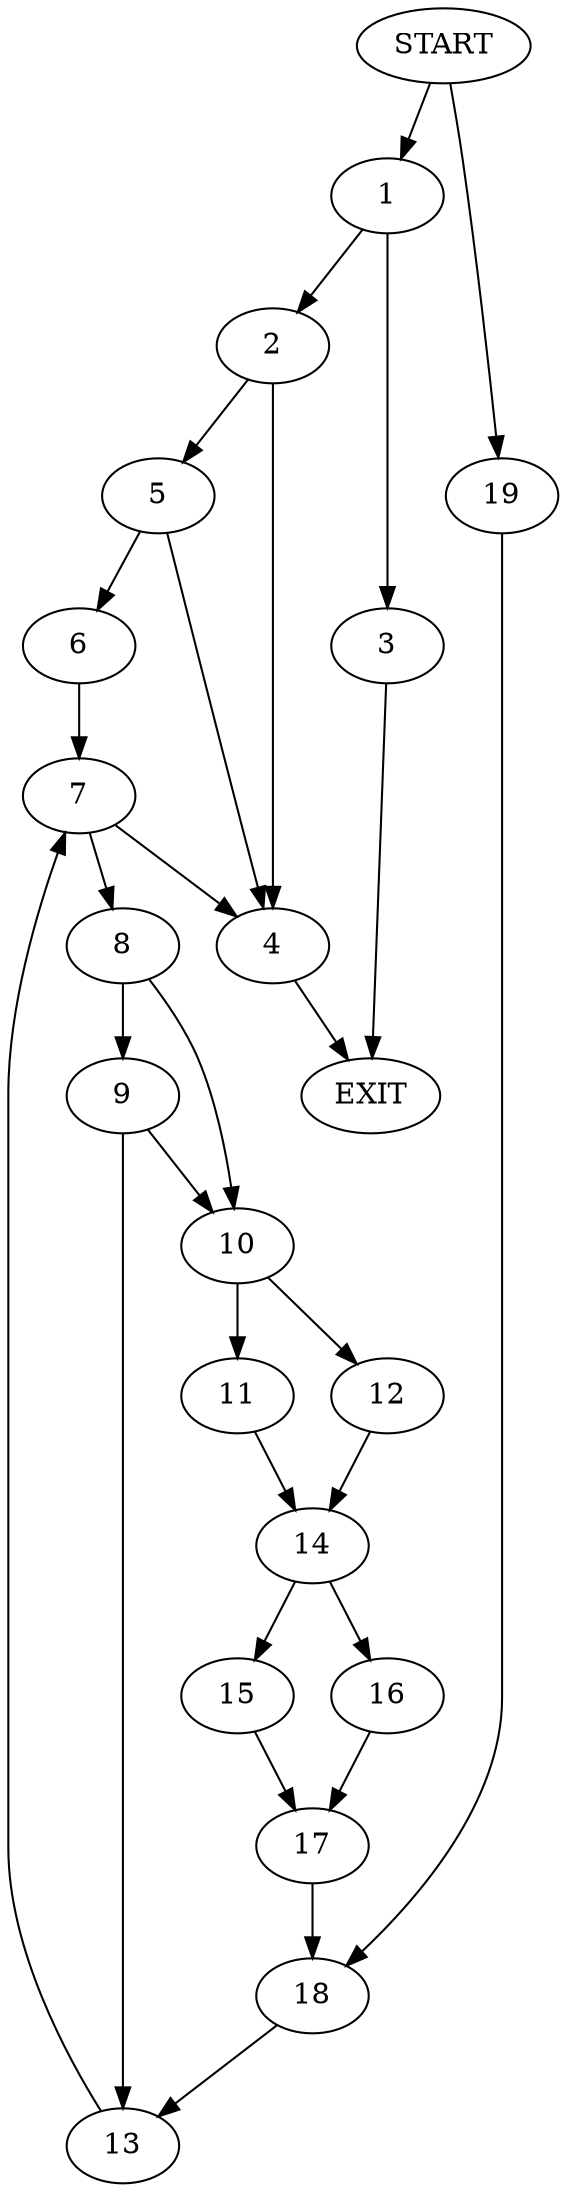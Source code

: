 digraph {
0 [label="START"]
20 [label="EXIT"]
0 -> 1
1 -> 2
1 -> 3
2 -> 4
2 -> 5
3 -> 20
5 -> 6
5 -> 4
4 -> 20
6 -> 7
7 -> 4
7 -> 8
8 -> 9
8 -> 10
10 -> 11
10 -> 12
9 -> 13
9 -> 10
13 -> 7
11 -> 14
12 -> 14
14 -> 15
14 -> 16
16 -> 17
15 -> 17
17 -> 18
18 -> 13
0 -> 19
19 -> 18
}
